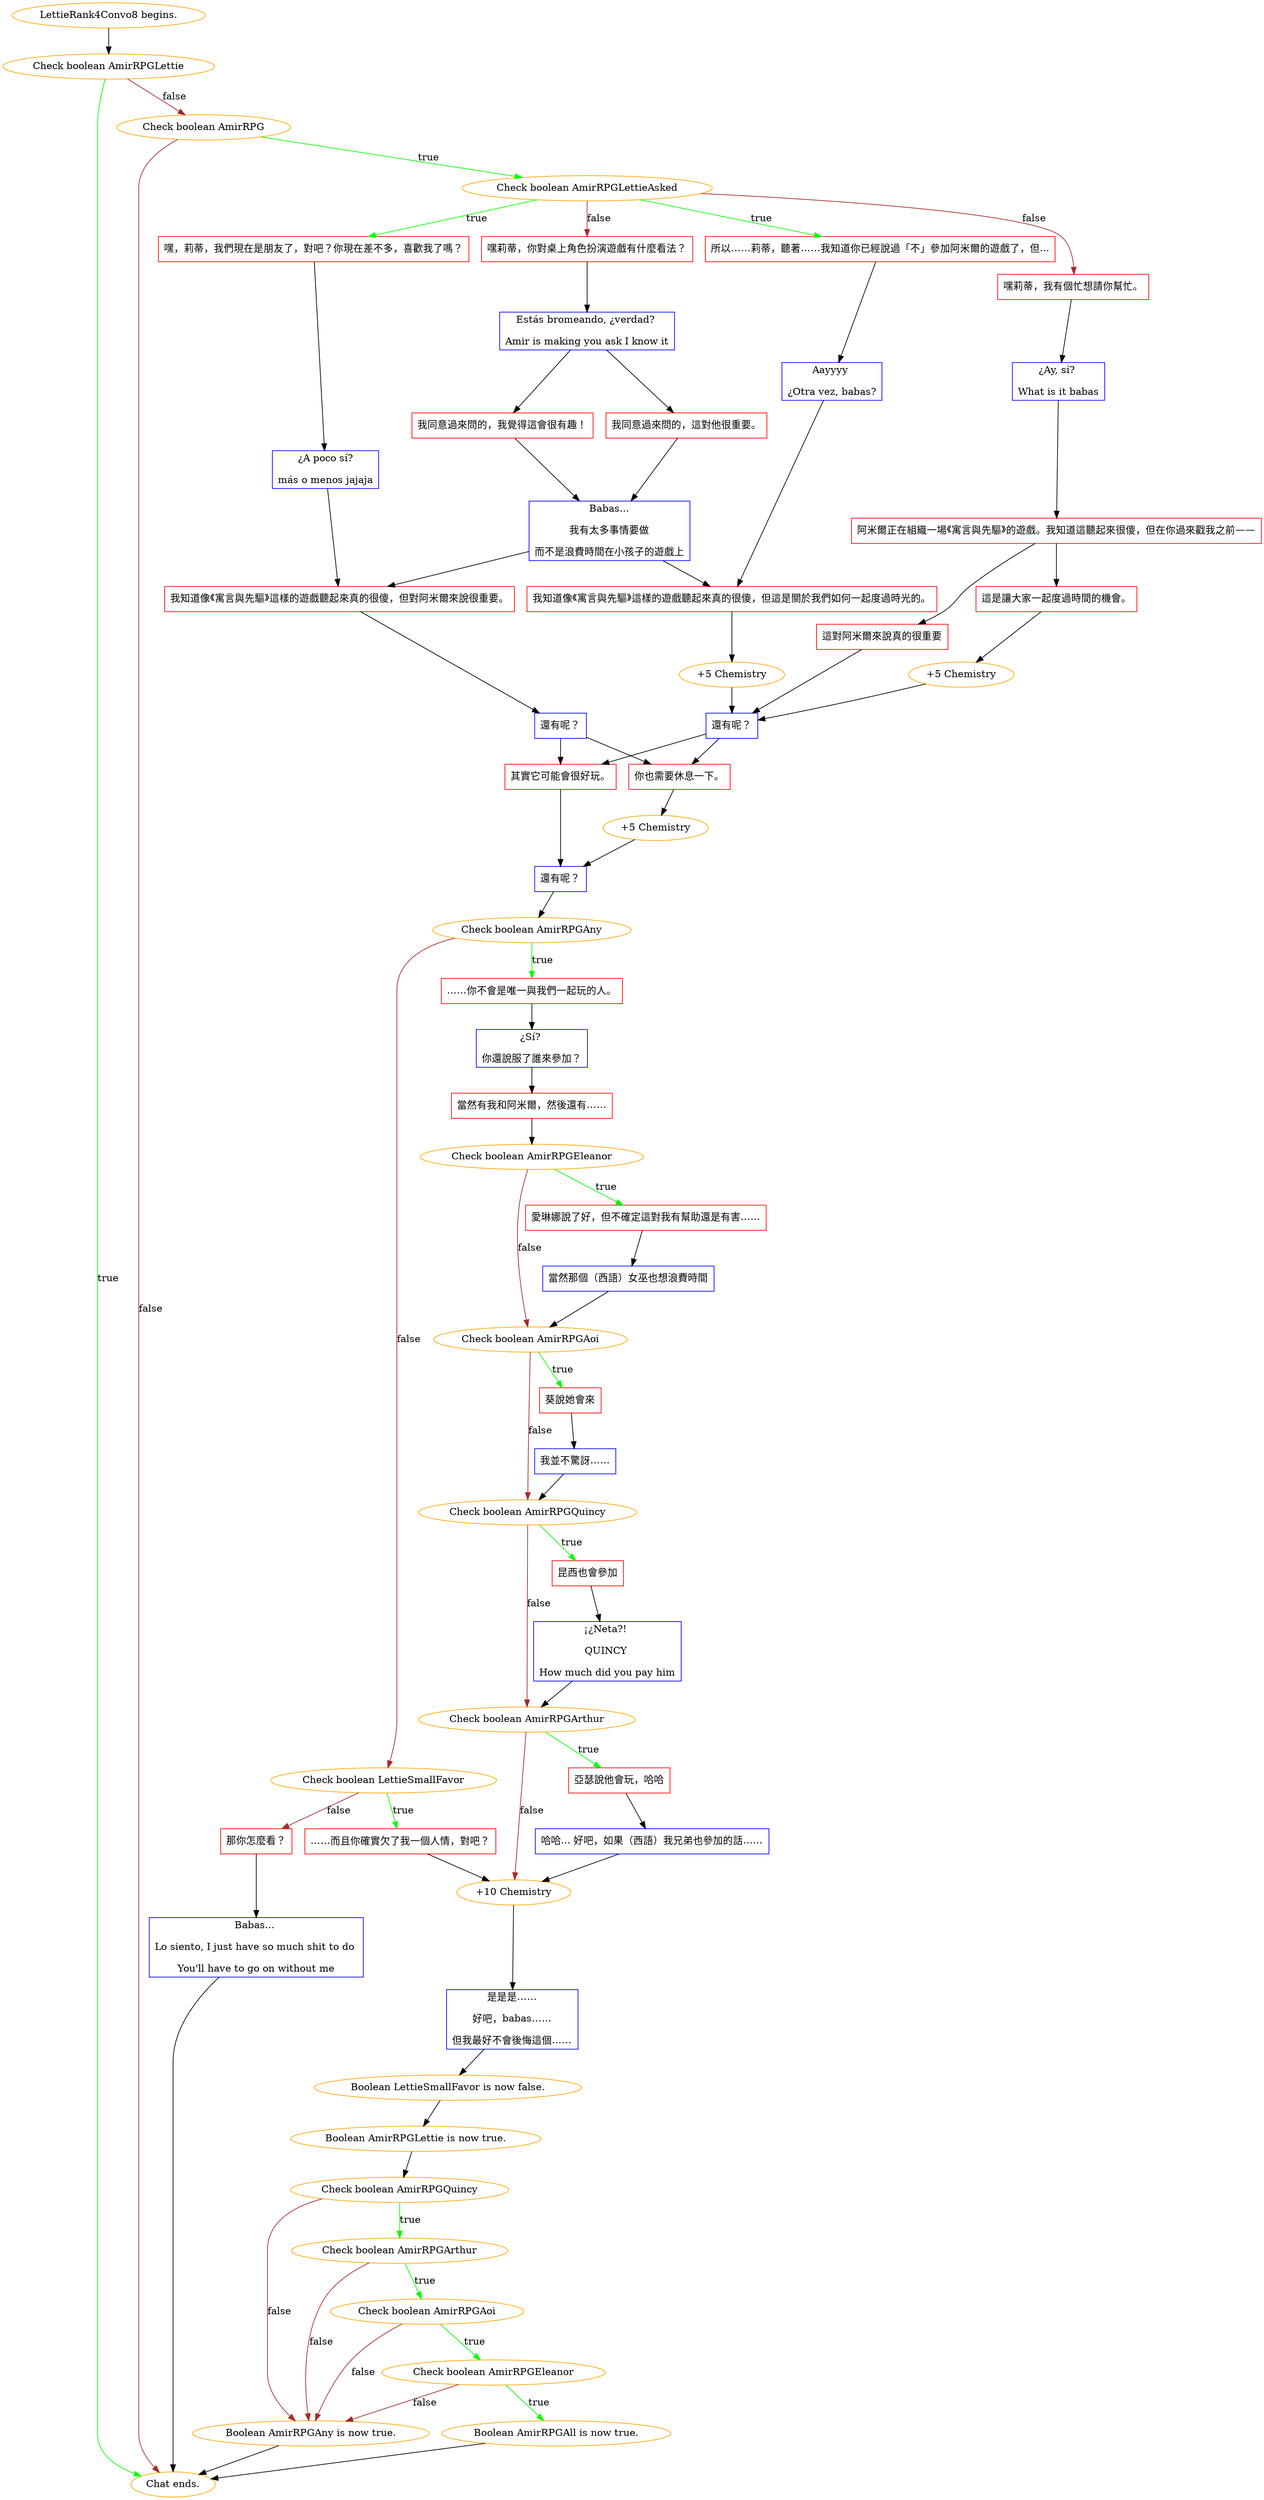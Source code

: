 digraph {
	"LettieRank4Convo8 begins." [color=orange];
		"LettieRank4Convo8 begins." -> j3421776348;
	j3421776348 [label="Check boolean AmirRPGLettie",color=orange];
		j3421776348 -> "Chat ends." [label=true,color=green];
		j3421776348 -> j2947903416 [label=false,color=brown];
	"Chat ends." [color=orange];
	j2947903416 [label="Check boolean AmirRPG",color=orange];
		j2947903416 -> j3854007334 [label=true,color=green];
		j2947903416 -> "Chat ends." [label=false,color=brown];
	j3854007334 [label="Check boolean AmirRPGLettieAsked",color=orange];
		j3854007334 -> j4025351925 [label=true,color=green];
		j3854007334 -> j2186123224 [label=true,color=green];
		j3854007334 -> j3326858089 [label=false,color=brown];
		j3854007334 -> j1078387879 [label=false,color=brown];
	j4025351925 [label="所以……莉蒂，聽著……我知道你已經說過「不」參加阿米爾的遊戲了，但...",shape=box,color=red];
		j4025351925 -> j1445061803;
	j2186123224 [label="嘿，莉蒂，我們現在是朋友了，對吧？你現在差不多，喜歡我了嗎？",shape=box,color=red];
		j2186123224 -> j664447509;
	j3326858089 [label="嘿莉蒂，你對桌上角色扮演遊戲有什麼看法？",shape=box,color=red];
		j3326858089 -> j232334633;
	j1078387879 [label="嘿莉蒂，我有個忙想請你幫忙。",shape=box,color=red];
		j1078387879 -> j443533155;
	j1445061803 [label="Aayyyy 
¿Otra vez, babas?",shape=box,color=blue];
		j1445061803 -> j3806464912;
	j664447509 [label="¿A poco sí?
más o menos jajaja",shape=box,color=blue];
		j664447509 -> j1162740788;
	j232334633 [label="Estás bromeando, ¿verdad? 
Amir is making you ask I know it",shape=box,color=blue];
		j232334633 -> j3324956463;
		j232334633 -> j1743548858;
	j443533155 [label="¿Ay, sí? 
What is it babas",shape=box,color=blue];
		j443533155 -> j384658720;
	j3806464912 [label="我知道像《寓言與先驅》這樣的遊戲聽起來真的很傻，但這是關於我們如何一起度過時光的。",shape=box,color=red];
		j3806464912 -> j3802003310;
	j1162740788 [label="我知道像《寓言與先驅》這樣的遊戲聽起來真的很傻，但對阿米爾來說很重要。",shape=box,color=red];
		j1162740788 -> j2281894665;
	j3324956463 [label="我同意過來問的，我覺得這會很有趣！",shape=box,color=red];
		j3324956463 -> j338870838;
	j1743548858 [label="我同意過來問的，這對他很重要。",shape=box,color=red];
		j1743548858 -> j338870838;
	j384658720 [label="阿米爾正在組織一場《寓言與先驅》的遊戲。我知道這聽起來很傻，但在你過來戳我之前——",shape=box,color=red];
		j384658720 -> j2218042746;
		j384658720 -> j2689858409;
	j3802003310 [label="+5 Chemistry",color=orange];
		j3802003310 -> j281762496;
	j2281894665 [label="還有呢？",shape=box,color=blue];
		j2281894665 -> j3420617964;
		j2281894665 -> j1374761277;
	j338870838 [label="Babas...
我有太多事情要做
而不是浪費時間在小孩子的遊戲上",shape=box,color=blue];
		j338870838 -> j3806464912;
		j338870838 -> j1162740788;
	j2218042746 [label="這是讓大家一起度過時間的機會。",shape=box,color=red];
		j2218042746 -> j3535766122;
	j2689858409 [label="這對阿米爾來說真的很重要",shape=box,color=red];
		j2689858409 -> j281762496;
	j281762496 [label="還有呢？",shape=box,color=blue];
		j281762496 -> j1374761277;
		j281762496 -> j3420617964;
	j3420617964 [label="其實它可能會很好玩。",shape=box,color=red];
		j3420617964 -> j621595259;
	j1374761277 [label="你也需要休息一下。",shape=box,color=red];
		j1374761277 -> j527056577;
	j3535766122 [label="+5 Chemistry",color=orange];
		j3535766122 -> j281762496;
	j621595259 [label="還有呢？",shape=box,color=blue];
		j621595259 -> j3207676375;
	j527056577 [label="+5 Chemistry",color=orange];
		j527056577 -> j621595259;
	j3207676375 [label="Check boolean AmirRPGAny",color=orange];
		j3207676375 -> j635341178 [label=true,color=green];
		j3207676375 -> j2846197658 [label=false,color=brown];
	j635341178 [label="……你不會是唯一與我們一起玩的人。",shape=box,color=red];
		j635341178 -> j2265998630;
	j2846197658 [label="Check boolean LettieSmallFavor",color=orange];
		j2846197658 -> j2057164936 [label=true,color=green];
		j2846197658 -> j69952945 [label=false,color=brown];
	j2265998630 [label="¿Sí? 
你還說服了誰來參加？",shape=box,color=blue];
		j2265998630 -> j241817414;
	j2057164936 [label="……而且你確實欠了我一個人情，對吧？",shape=box,color=red];
		j2057164936 -> j571764106;
	j69952945 [label="那你怎麼看？",shape=box,color=red];
		j69952945 -> j3013843204;
	j241817414 [label="當然有我和阿米爾，然後還有……",shape=box,color=red];
		j241817414 -> j2087683001;
	j571764106 [label="+10 Chemistry",color=orange];
		j571764106 -> j2243172661;
	j3013843204 [label="Babas... 
Lo siento, I just have so much shit to do 
You'll have to go on without me",shape=box,color=blue];
		j3013843204 -> "Chat ends.";
	j2087683001 [label="Check boolean AmirRPGEleanor",color=orange];
		j2087683001 -> j3138139215 [label=true,color=green];
		j2087683001 -> j319274630 [label=false,color=brown];
	j2243172661 [label="是是是……
好吧，babas……
但我最好不會後悔這個……",shape=box,color=blue];
		j2243172661 -> j2013988001;
	j3138139215 [label="愛琳娜說了好，但不確定這對我有幫助還是有害……",shape=box,color=red];
		j3138139215 -> j4006281007;
	j319274630 [label="Check boolean AmirRPGAoi",color=orange];
		j319274630 -> j2566843881 [label=true,color=green];
		j319274630 -> j3465699138 [label=false,color=brown];
	j2013988001 [label="Boolean LettieSmallFavor is now false.",color=orange];
		j2013988001 -> j3480999907;
	j4006281007 [label="當然那個（西語）女巫也想浪費時間",shape=box,color=blue];
		j4006281007 -> j319274630;
	j2566843881 [label="葵說她會來",shape=box,color=red];
		j2566843881 -> j1156029083;
	j3465699138 [label="Check boolean AmirRPGQuincy",color=orange];
		j3465699138 -> j2161988356 [label=true,color=green];
		j3465699138 -> j2787280832 [label=false,color=brown];
	j3480999907 [label="Boolean AmirRPGLettie is now true.",color=orange];
		j3480999907 -> j1494757497;
	j1156029083 [label="我並不驚訝……",shape=box,color=blue];
		j1156029083 -> j3465699138;
	j2161988356 [label="昆西也會參加",shape=box,color=red];
		j2161988356 -> j1478633507;
	j2787280832 [label="Check boolean AmirRPGArthur",color=orange];
		j2787280832 -> j891536120 [label=true,color=green];
		j2787280832 -> j571764106 [label=false,color=brown];
	j1494757497 [label="Check boolean AmirRPGQuincy",color=orange];
		j1494757497 -> j3300136770 [label=true,color=green];
		j1494757497 -> j1692268193 [label=false,color=brown];
	j1478633507 [label="¡¿Neta?! 
QUINCY 
How much did you pay him",shape=box,color=blue];
		j1478633507 -> j2787280832;
	j891536120 [label="亞瑟說他會玩，哈哈",shape=box,color=red];
		j891536120 -> j718013562;
	j3300136770 [label="Check boolean AmirRPGArthur",color=orange];
		j3300136770 -> j2327567580 [label=true,color=green];
		j3300136770 -> j1692268193 [label=false,color=brown];
	j1692268193 [label="Boolean AmirRPGAny is now true.",color=orange];
		j1692268193 -> "Chat ends.";
	j718013562 [label="哈哈... 好吧，如果（西語）我兄弟也參加的話……",shape=box,color=blue];
		j718013562 -> j571764106;
	j2327567580 [label="Check boolean AmirRPGAoi",color=orange];
		j2327567580 -> j699228971 [label=true,color=green];
		j2327567580 -> j1692268193 [label=false,color=brown];
	j699228971 [label="Check boolean AmirRPGEleanor",color=orange];
		j699228971 -> j3798570005 [label=true,color=green];
		j699228971 -> j1692268193 [label=false,color=brown];
	j3798570005 [label="Boolean AmirRPGAll is now true.",color=orange];
		j3798570005 -> "Chat ends.";
}